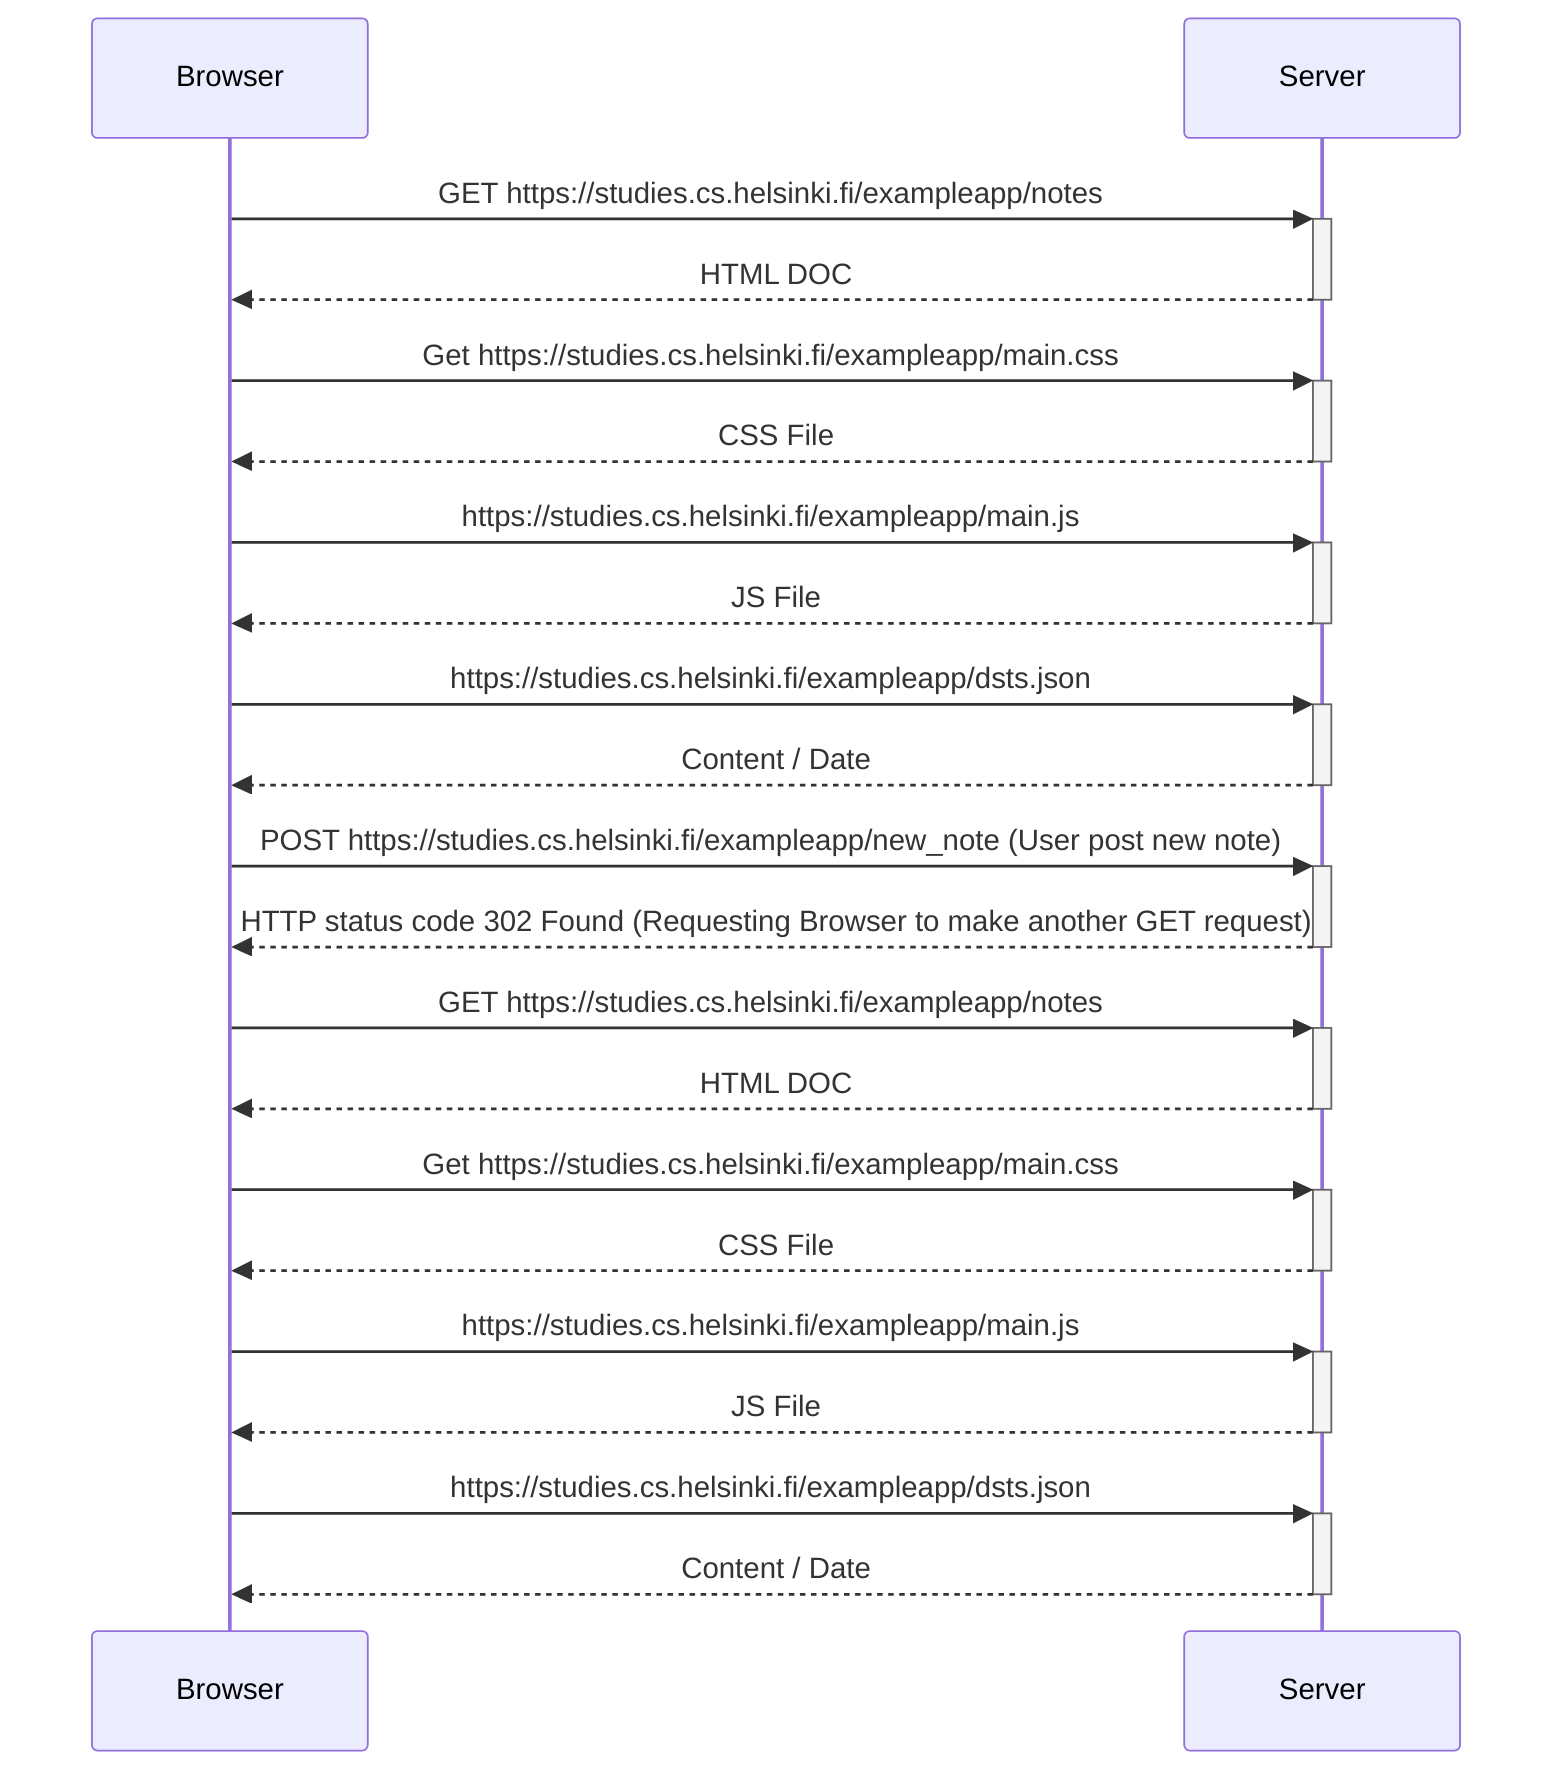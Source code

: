 sequenceDiagram
    Browser->>+Server: GET https://studies.cs.helsinki.fi/exampleapp/notes
    Server-->>-Browser: HTML DOC
    Browser->>+Server: Get https://studies.cs.helsinki.fi/exampleapp/main.css
    Server-->>-Browser: CSS File
    Browser->>+Server: https://studies.cs.helsinki.fi/exampleapp/main.js
    Server-->>-Browser: JS File
    Browser->>+Server: https://studies.cs.helsinki.fi/exampleapp/dsts.json
    Server-->>-Browser: Content / Date
    Browser->>+Server: POST https://studies.cs.helsinki.fi/exampleapp/new_note (User post new note)
    Server-->>-Browser: HTTP status code 302 Found (Requesting Browser to make another GET request)
    Browser->>+Server: GET https://studies.cs.helsinki.fi/exampleapp/notes
    Server-->>-Browser: HTML DOC
    Browser->>+Server: Get https://studies.cs.helsinki.fi/exampleapp/main.css
    Server-->>-Browser: CSS File
    Browser->>+Server: https://studies.cs.helsinki.fi/exampleapp/main.js
    Server-->>-Browser: JS File
    Browser->>+Server: https://studies.cs.helsinki.fi/exampleapp/dsts.json
    Server-->>-Browser: Content / Date